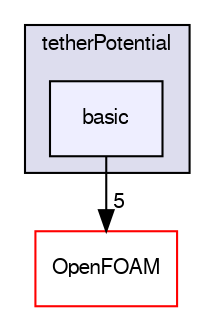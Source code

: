 digraph "src/lagrangian/molecularDynamics/potential/tetherPotential/basic" {
  bgcolor=transparent;
  compound=true
  node [ fontsize="10", fontname="FreeSans"];
  edge [ labelfontsize="10", labelfontname="FreeSans"];
  subgraph clusterdir_be0ea55c675e02a10da4f3c0657cc9af {
    graph [ bgcolor="#ddddee", pencolor="black", label="tetherPotential" fontname="FreeSans", fontsize="10", URL="dir_be0ea55c675e02a10da4f3c0657cc9af.html"]
  dir_a07e024f814fb2e32a467cfe0550bac9 [shape=box, label="basic", style="filled", fillcolor="#eeeeff", pencolor="black", URL="dir_a07e024f814fb2e32a467cfe0550bac9.html"];
  }
  dir_c5473ff19b20e6ec4dfe5c310b3778a8 [shape=box label="OpenFOAM" color="red" URL="dir_c5473ff19b20e6ec4dfe5c310b3778a8.html"];
  dir_a07e024f814fb2e32a467cfe0550bac9->dir_c5473ff19b20e6ec4dfe5c310b3778a8 [headlabel="5", labeldistance=1.5 headhref="dir_001498_001732.html"];
}
